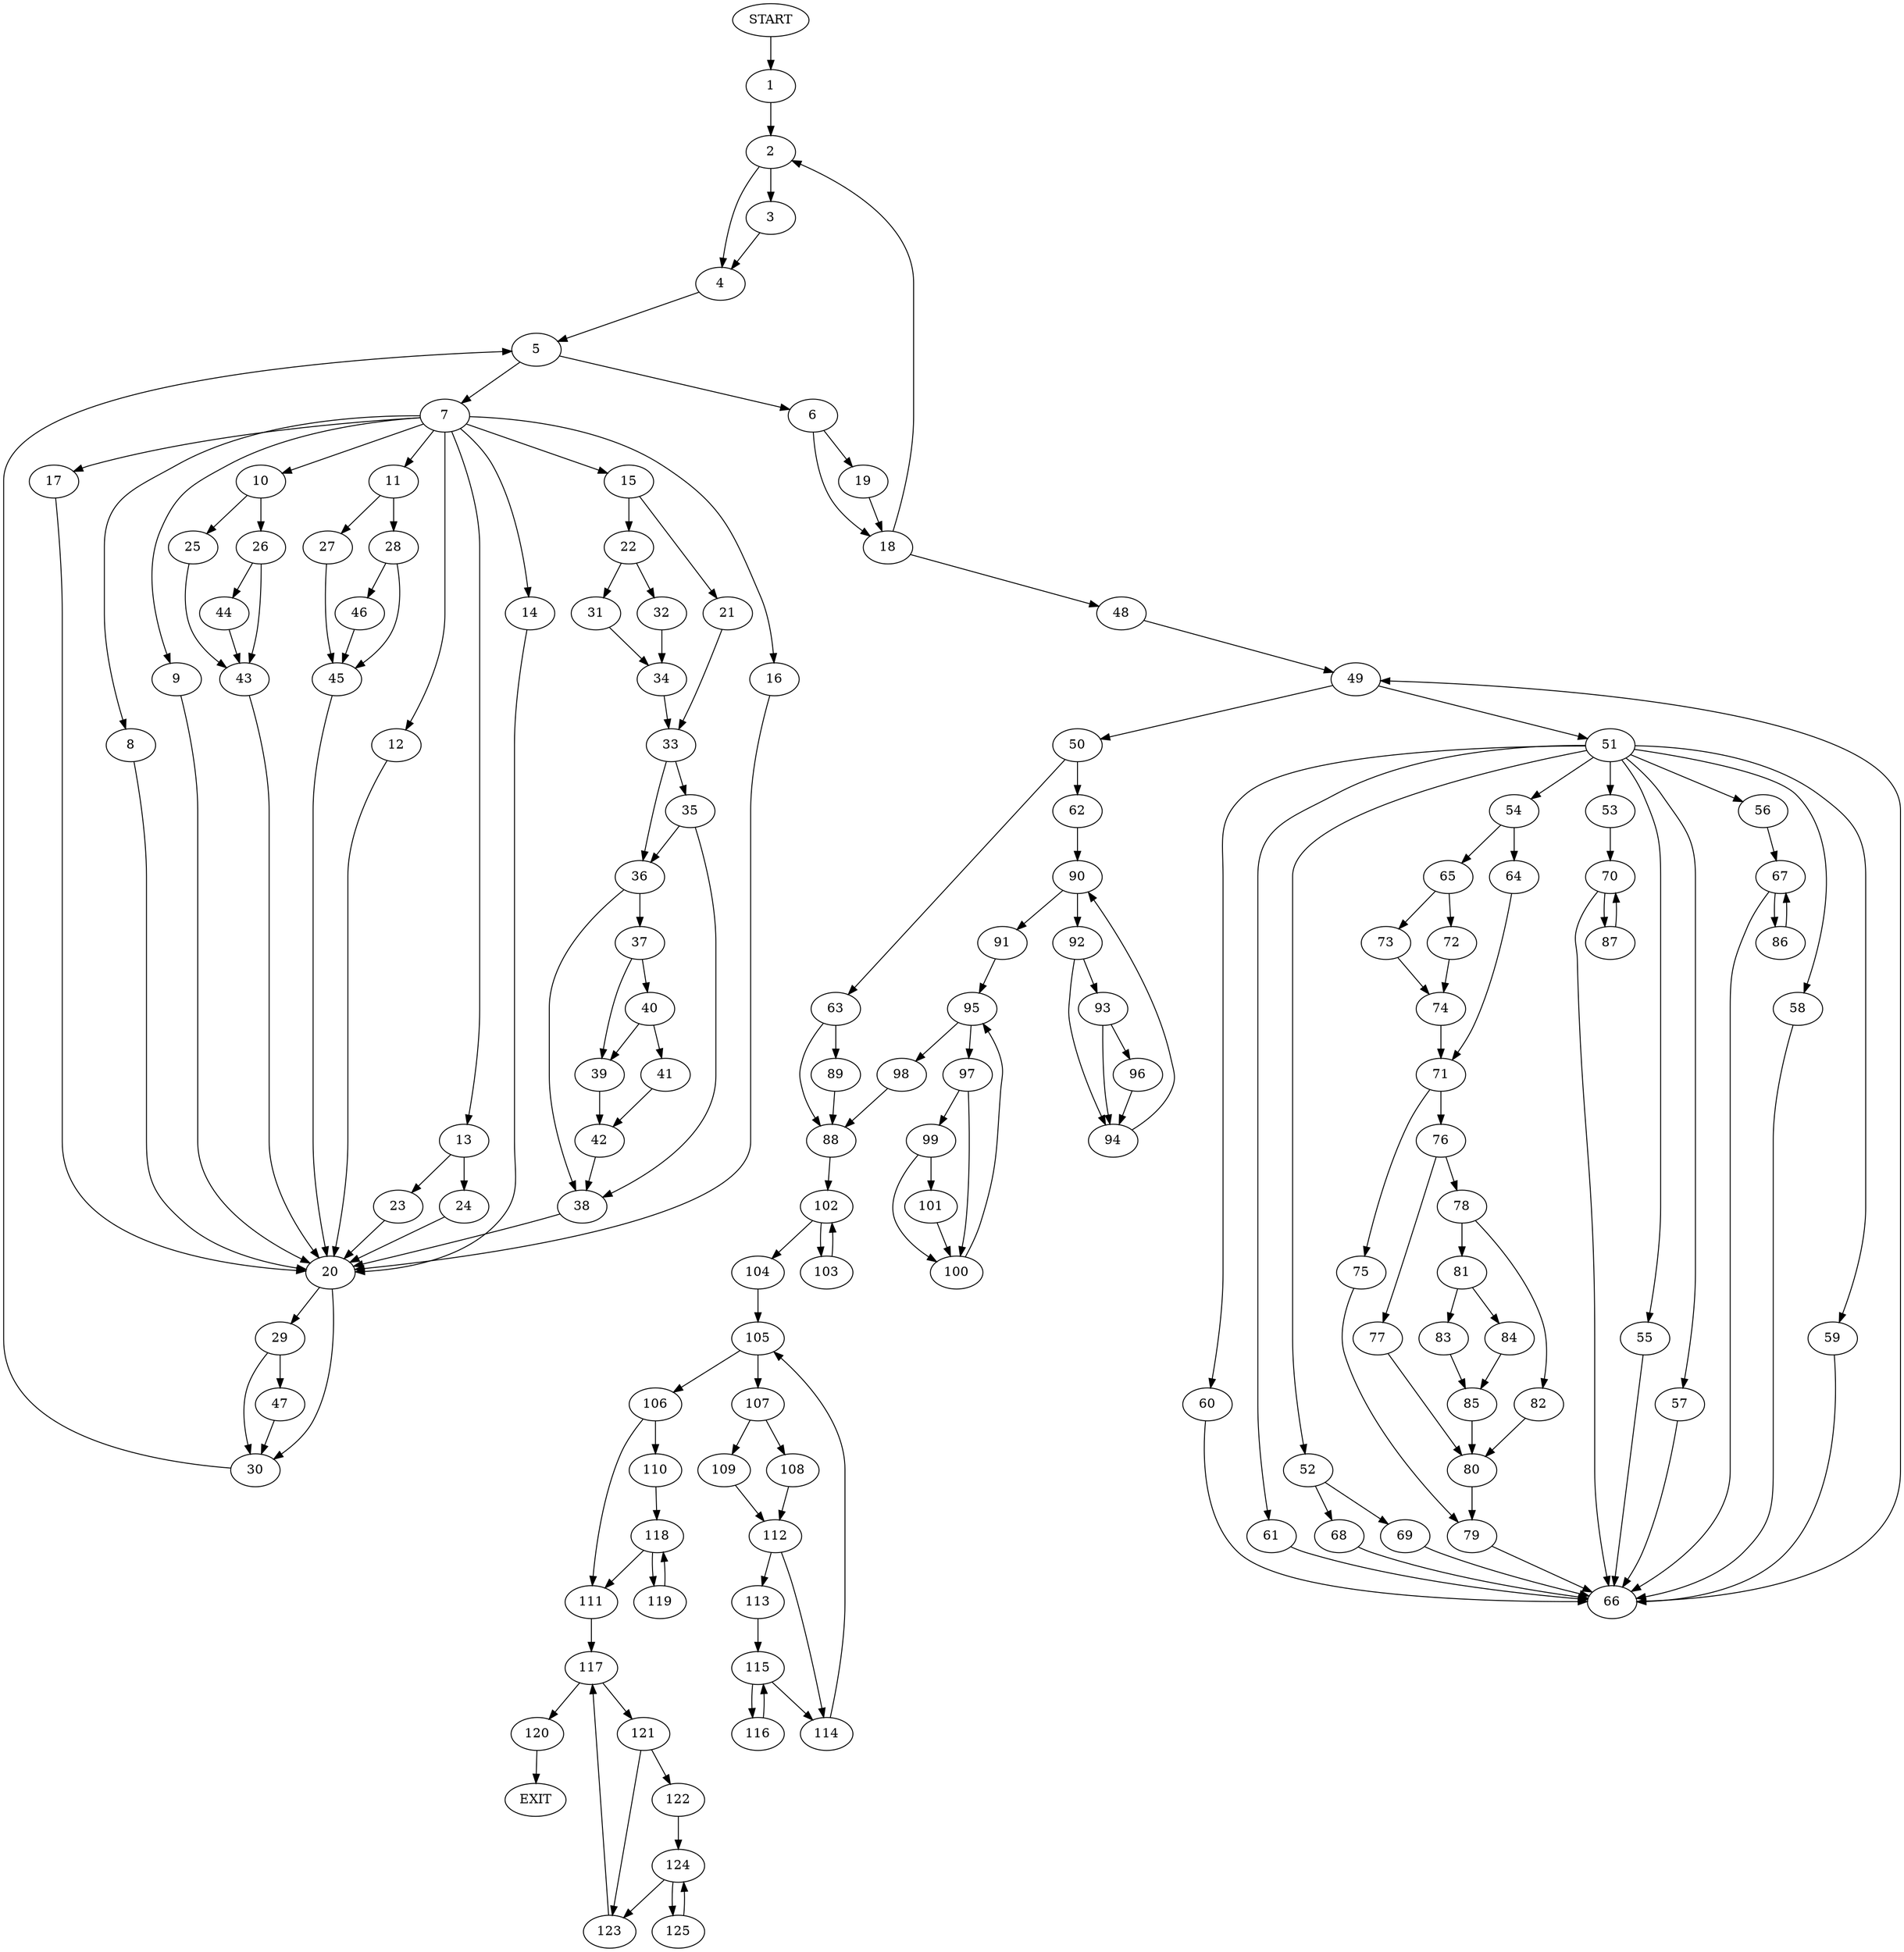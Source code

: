 digraph {
0 [label="START"]
126 [label="EXIT"]
0 -> 1
1 -> 2
2 -> 3
2 -> 4
3 -> 4
4 -> 5
5 -> 6
5 -> 7
7 -> 8
7 -> 9
7 -> 10
7 -> 11
7 -> 12
7 -> 13
7 -> 14
7 -> 15
7 -> 16
7 -> 17
6 -> 18
6 -> 19
8 -> 20
16 -> 20
15 -> 21
15 -> 22
12 -> 20
17 -> 20
9 -> 20
13 -> 23
13 -> 24
10 -> 25
10 -> 26
11 -> 27
11 -> 28
14 -> 20
20 -> 29
20 -> 30
22 -> 31
22 -> 32
21 -> 33
31 -> 34
32 -> 34
34 -> 33
33 -> 35
33 -> 36
36 -> 37
36 -> 38
35 -> 36
35 -> 38
38 -> 20
37 -> 39
37 -> 40
40 -> 39
40 -> 41
39 -> 42
41 -> 42
42 -> 38
25 -> 43
26 -> 44
26 -> 43
43 -> 20
44 -> 43
27 -> 45
28 -> 46
28 -> 45
45 -> 20
46 -> 45
24 -> 20
23 -> 20
30 -> 5
29 -> 47
29 -> 30
47 -> 30
19 -> 18
18 -> 2
18 -> 48
48 -> 49
49 -> 50
49 -> 51
51 -> 52
51 -> 53
51 -> 54
51 -> 55
51 -> 56
51 -> 57
51 -> 58
51 -> 59
51 -> 60
51 -> 61
50 -> 62
50 -> 63
54 -> 64
54 -> 65
58 -> 66
56 -> 67
61 -> 66
57 -> 66
60 -> 66
59 -> 66
55 -> 66
52 -> 68
52 -> 69
53 -> 70
66 -> 49
64 -> 71
65 -> 72
65 -> 73
73 -> 74
72 -> 74
74 -> 71
71 -> 75
71 -> 76
76 -> 77
76 -> 78
75 -> 79
77 -> 80
78 -> 81
78 -> 82
80 -> 79
82 -> 80
81 -> 83
81 -> 84
84 -> 85
83 -> 85
85 -> 80
79 -> 66
67 -> 86
67 -> 66
86 -> 67
70 -> 87
70 -> 66
87 -> 70
69 -> 66
68 -> 66
63 -> 88
63 -> 89
62 -> 90
90 -> 91
90 -> 92
92 -> 93
92 -> 94
91 -> 95
93 -> 96
93 -> 94
94 -> 90
96 -> 94
95 -> 97
95 -> 98
98 -> 88
97 -> 99
97 -> 100
100 -> 95
99 -> 101
99 -> 100
101 -> 100
88 -> 102
89 -> 88
102 -> 103
102 -> 104
104 -> 105
103 -> 102
105 -> 106
105 -> 107
107 -> 108
107 -> 109
106 -> 110
106 -> 111
109 -> 112
108 -> 112
112 -> 113
112 -> 114
114 -> 105
113 -> 115
115 -> 116
115 -> 114
116 -> 115
111 -> 117
110 -> 118
118 -> 111
118 -> 119
119 -> 118
117 -> 120
117 -> 121
121 -> 122
121 -> 123
120 -> 126
122 -> 124
123 -> 117
124 -> 125
124 -> 123
125 -> 124
}
